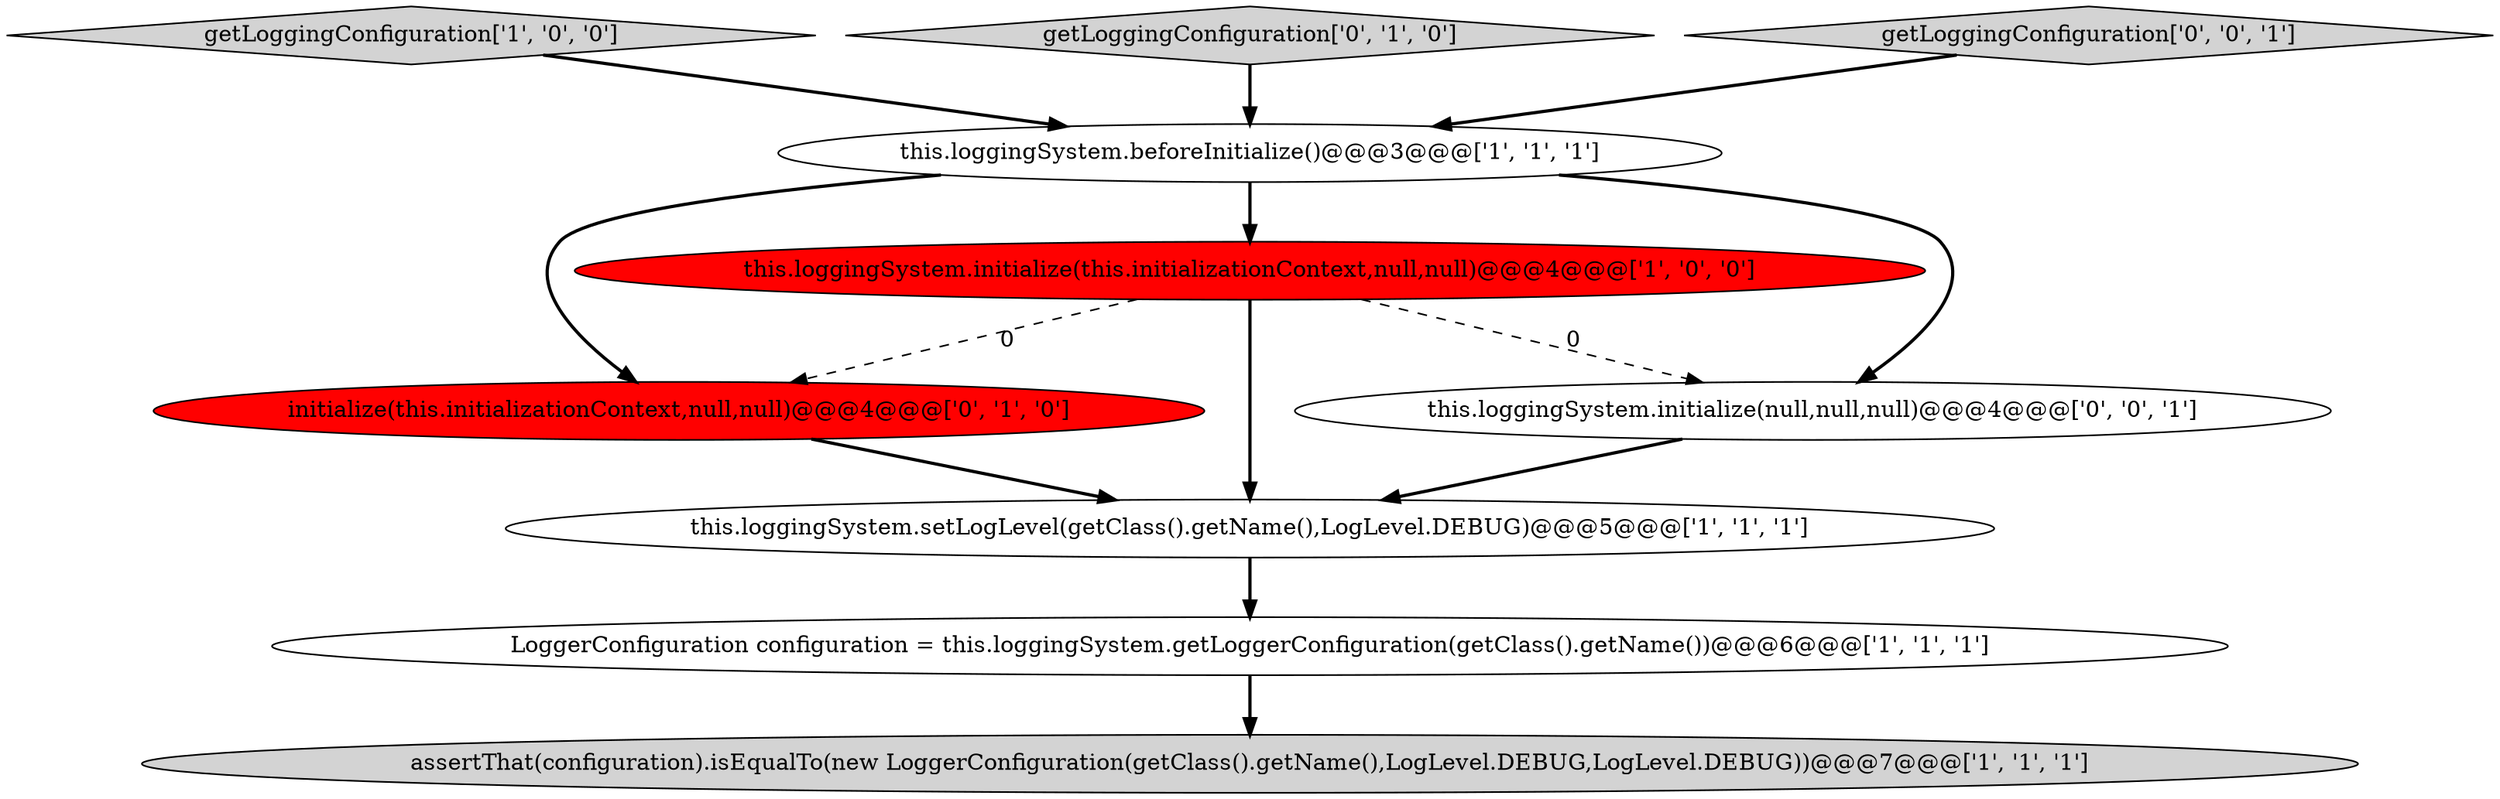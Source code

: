 digraph {
2 [style = filled, label = "this.loggingSystem.beforeInitialize()@@@3@@@['1', '1', '1']", fillcolor = white, shape = ellipse image = "AAA0AAABBB1BBB"];
5 [style = filled, label = "this.loggingSystem.initialize(this.initializationContext,null,null)@@@4@@@['1', '0', '0']", fillcolor = red, shape = ellipse image = "AAA1AAABBB1BBB"];
0 [style = filled, label = "assertThat(configuration).isEqualTo(new LoggerConfiguration(getClass().getName(),LogLevel.DEBUG,LogLevel.DEBUG))@@@7@@@['1', '1', '1']", fillcolor = lightgray, shape = ellipse image = "AAA0AAABBB1BBB"];
4 [style = filled, label = "LoggerConfiguration configuration = this.loggingSystem.getLoggerConfiguration(getClass().getName())@@@6@@@['1', '1', '1']", fillcolor = white, shape = ellipse image = "AAA0AAABBB1BBB"];
1 [style = filled, label = "getLoggingConfiguration['1', '0', '0']", fillcolor = lightgray, shape = diamond image = "AAA0AAABBB1BBB"];
3 [style = filled, label = "this.loggingSystem.setLogLevel(getClass().getName(),LogLevel.DEBUG)@@@5@@@['1', '1', '1']", fillcolor = white, shape = ellipse image = "AAA0AAABBB1BBB"];
9 [style = filled, label = "this.loggingSystem.initialize(null,null,null)@@@4@@@['0', '0', '1']", fillcolor = white, shape = ellipse image = "AAA0AAABBB3BBB"];
7 [style = filled, label = "getLoggingConfiguration['0', '1', '0']", fillcolor = lightgray, shape = diamond image = "AAA0AAABBB2BBB"];
6 [style = filled, label = "initialize(this.initializationContext,null,null)@@@4@@@['0', '1', '0']", fillcolor = red, shape = ellipse image = "AAA1AAABBB2BBB"];
8 [style = filled, label = "getLoggingConfiguration['0', '0', '1']", fillcolor = lightgray, shape = diamond image = "AAA0AAABBB3BBB"];
5->3 [style = bold, label=""];
9->3 [style = bold, label=""];
6->3 [style = bold, label=""];
5->9 [style = dashed, label="0"];
1->2 [style = bold, label=""];
2->9 [style = bold, label=""];
5->6 [style = dashed, label="0"];
8->2 [style = bold, label=""];
3->4 [style = bold, label=""];
2->6 [style = bold, label=""];
7->2 [style = bold, label=""];
4->0 [style = bold, label=""];
2->5 [style = bold, label=""];
}
